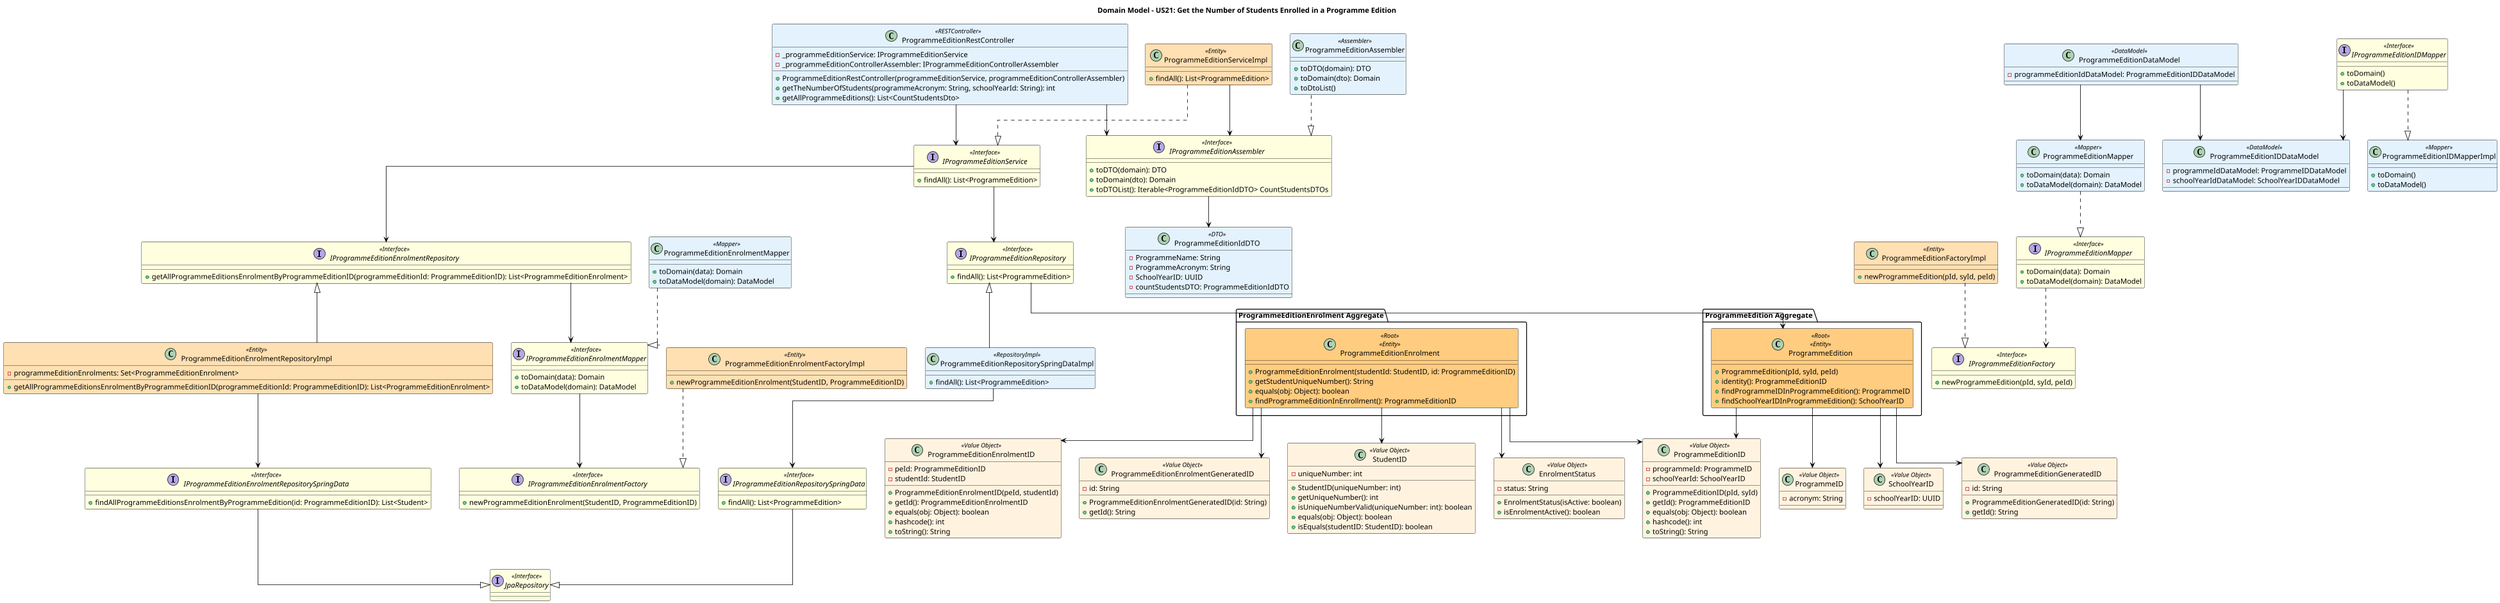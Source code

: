 @startuml DomainModel_US21_Compact

title Domain Model - US21: Get the Number of Students Enrolled in a Programme Edition
scale 0.8
skinparam linetype ortho
skinparam class {
  BackgroundColor<<Interface>> LightYellow
  BackgroundColor<<Value Object>> #FFF3E0
  BackgroundColor<<Entity>> #FFE0B2
  BackgroundColor<<Root>> #FFCC80
  BackgroundColor #E3F2FD
  ArrowColor Black
  BorderColor Black
}

' ============================
' CONTROLLER
' ============================
class ProgrammeEditionRestController <<RESTController>> {
  - _programmeEditionService: IProgrammeEditionService
  - _programmeEditionControllerAssembler: IProgrammeEditionControllerAssembler
  + ProgrammeEditionRestController(programmeEditionService, programmeEditionControllerAssembler)
  + getTheNumberOfStudents(programmeAcronym: String, schoolYearId: String): int
  + getAllProgrammeEditions(): List<CountStudentsDto>
}

' ============================
' AGGREGATES
' ============================
package "ProgrammeEditionEnrolment Aggregate" {
  class ProgrammeEditionEnrolment <<Root>> <<Entity>> {
    + ProgrammeEditionEnrolment(studentId: StudentID, id: ProgrammeEditionID)
    + getStudentUniqueNumber(): String
    + equals(obj: Object): boolean
    + findProgrammeEditionInEnrollment(): ProgrammeEditionID
  }
}

package "ProgrammeEdition Aggregate" {
  class ProgrammeEdition <<Root>> <<Entity>> {
    + ProgrammeEdition(pId, syId, peId)
    + identity(): ProgrammeEditionID
    + findProgrammeIDInProgrammeEdition(): ProgrammeID
    + findSchoolYearIDInProgrammeEdition(): SchoolYearID
  }
}

' ============================
' VALUE OBJECTS
' ============================
class ProgrammeEditionID <<Value Object>> {
  - programmeId: ProgrammeID
  - schoolYearId: SchoolYearID
  + ProgrammeEditionID(pId, syId)
  + getId(): ProgrammeEditionID
  + equals(obj: Object): boolean
  + hashcode(): int
  + toString(): String
}

class StudentID <<Value Object>> {
  - uniqueNumber: int
  + StudentID(uniqueNumber: int)
  + getUniqueNumber(): int
  + isUniqueNumberValid(uniqueNumber: int): boolean
  + equals(obj: Object): boolean
  + isEquals(studentID: StudentID): boolean
}

class EnrolmentStatus <<Value Object>> {
  - status: String
  + EnrolmentStatus(isActive: boolean)
  + isEnrolmentActive(): boolean
}

class ProgrammeID <<Value Object>> {
  - acronym: String
}

class SchoolYearID <<Value Object>> {
  - schoolYearID: UUID
}

class ProgrammeEditionEnrolmentID <<Value Object>> {
  - peId: ProgrammeEditionID
  - studentId: StudentID
  + ProgrammeEditionEnrolmentID(peId, studentId)
  + getId(): ProgrammeEditionEnrolmentID
  + equals(obj: Object): boolean
  + hashcode(): int
  + toString(): String
}

class ProgrammeEditionEnrolmentGeneratedID <<Value Object>> {
  - id: String
  + ProgrammeEditionEnrolmentGeneratedID(id: String)
  + getId(): String
}

class ProgrammeEditionGeneratedID <<Value Object>> {
  - id: String
  + ProgrammeEditionGeneratedID(id: String)
  + getId(): String
}

' ============================
' FACTORIES
' ============================
interface IProgrammeEditionEnrolmentFactory <<Interface>> {
  + newProgrammeEditionEnrolment(StudentID, ProgrammeEditionID)
}
class ProgrammeEditionEnrolmentFactoryImpl <<Entity>> {
  + newProgrammeEditionEnrolment(StudentID, ProgrammeEditionID)
}

interface IProgrammeEditionFactory <<Interface>> {
  + newProgrammeEdition(pId, syId, peId)
}
class ProgrammeEditionFactoryImpl <<Entity>> {
  + newProgrammeEdition(pId, syId, peId)
}

' ============================
' REPOSITORIES
' ============================
interface IProgrammeEditionRepository <<Interface>> {
  + findAll(): List<ProgrammeEdition>
}

interface IProgrammeEditionEnrolmentRepository <<Interface>> {
  + getAllProgrammeEditionsEnrolmentByProgrammeEditionID(programmeEditionId: ProgrammeEditionID): List<ProgrammeEditionEnrolment>
}

class ProgrammeEditionEnrolmentRepositoryImpl <<Entity>> {
  - programmeEditionEnrolments: Set<ProgrammeEditionEnrolment>
  + getAllProgrammeEditionsEnrolmentByProgrammeEditionID(programmeEditionId: ProgrammeEditionID): List<ProgrammeEditionEnrolment>
}

' ============================
' SERVICES
' ============================
interface IProgrammeEditionService <<Interface>> {
  + findAll(): List<ProgrammeEdition>
}
class ProgrammeEditionServiceImpl <<Entity>> {
  + findAll(): List<ProgrammeEdition>
}

' ============================
' MAPPERS
' ============================
interface IProgrammeEditionMapper <<Interface>> {
  + toDomain(data): Domain
  + toDataModel(domain): DataModel
}
class ProgrammeEditionMapper <<Mapper>> {
  + toDomain(data): Domain
  + toDataModel(domain): DataModel
}

interface IProgrammeEditionEnrolmentMapper <<Interface>> {
  + toDomain(data): Domain
  + toDataModel(domain): DataModel
}
class ProgrammeEditionEnrolmentMapper <<Mapper>> {
  + toDomain(data): Domain
  + toDataModel(domain): DataModel
}

interface IProgrammeEditionIDMapper <<Interface>> {
  + toDomain()
  + toDataModel()
}
class ProgrammeEditionIDMapperImpl <<Mapper>> {
  + toDomain()
  + toDataModel()
}

' ============================
' DATA MODELS
' ============================
class ProgrammeEditionDataModel <<DataModel>> {
  - programmeEditionIdDataModel: ProgrammeEditionIDDataModel
}
class ProgrammeEditionIDDataModel <<DataModel>> {
  - programmeIdDataModel: ProgrammeIDDataModel
  - schoolYearIdDataModel: SchoolYearIDDataModel
}

' ============================
' JPA REPOSITORIES
' ============================
interface JpaRepository <<Interface>> {}

interface IProgrammeEditionEnrolmentRepositorySpringData <<Interface>> {
  + findAllProgrammeEditionsEnrolmentByProgrammeEdition(id: ProgrammeEditionID): List<Student>
}

class ProgrammeEditionRepositorySpringDataImpl <<RepositoryImpl>> {
  + findAll(): List<ProgrammeEdition>
}
interface IProgrammeEditionRepositorySpringData <<Interface>> {
  + findAll(): List<ProgrammeEdition>
}

' ============================
' ASSEMBLER
' ============================
interface IProgrammeEditionAssembler <<Interface>> {
  + toDTO(domain): DTO
  + toDomain(dto): Domain
  + toDTOList(): Iterable<ProgrammeEditionIdDTO> CountStudentsDTOs
}
class ProgrammeEditionAssembler <<Assembler>> {
  + toDTO(domain): DTO
  + toDomain(dto): Domain
  + toDtoList()
}

' ============================
' DTO
' ============================
class ProgrammeEditionIdDTO <<DTO>> {
  - ProgrammeName: String
  - ProgrammeAcronym: String
  - SchoolYearID: UUID
  - countStudentsDTO: ProgrammeEditionIdDTO
}

' ============================
' RELATIONSHIPS
' ============================

ProgrammeEdition --> ProgrammeEditionID
ProgrammeEdition --> SchoolYearID
ProgrammeEdition --> ProgrammeID
ProgrammeEdition --> ProgrammeEditionGeneratedID

ProgrammeEditionEnrolment --> ProgrammeEditionID
ProgrammeEditionEnrolment --> StudentID
ProgrammeEditionEnrolment --> ProgrammeEditionEnrolmentID
ProgrammeEditionEnrolment --> EnrolmentStatus
ProgrammeEditionEnrolment --> ProgrammeEditionEnrolmentGeneratedID

ProgrammeEditionRestController --> IProgrammeEditionService

ProgrammeEditionRestController --> IProgrammeEditionAssembler
IProgrammeEditionAssembler --> ProgrammeEditionIdDTO

IProgrammeEditionEnrolmentRepository <|-- ProgrammeEditionEnrolmentRepositoryImpl
IProgrammeEditionService --> IProgrammeEditionEnrolmentRepository
ProgrammeEditionEnrolmentRepositoryImpl --> IProgrammeEditionEnrolmentRepositorySpringData
IProgrammeEditionEnrolmentRepositorySpringData --|> JpaRepository

ProgrammeEditionEnrolmentMapper ..|> IProgrammeEditionEnrolmentMapper
IProgrammeEditionEnrolmentRepository --> IProgrammeEditionEnrolmentMapper
ProgrammeEditionEnrolmentFactoryImpl ..|> IProgrammeEditionEnrolmentFactory
IProgrammeEditionEnrolmentMapper --> IProgrammeEditionEnrolmentFactory

IProgrammeEditionRepository <|-- ProgrammeEditionRepositorySpringDataImpl
ProgrammeEditionServiceImpl ..|> IProgrammeEditionService
IProgrammeEditionService --> IProgrammeEditionRepository
IProgrammeEditionRepository --> ProgrammeEdition
ProgrammeEditionRepositorySpringDataImpl --> IProgrammeEditionRepositorySpringData
IProgrammeEditionRepositorySpringData --|> JpaRepository

ProgrammeEditionMapper ..|> IProgrammeEditionMapper
ProgrammeEditionFactoryImpl ..|> IProgrammeEditionFactory
IProgrammeEditionMapper ..> IProgrammeEditionFactory

ProgrammeEditionAssembler ..|> IProgrammeEditionAssembler
ProgrammeEditionServiceImpl --> IProgrammeEditionAssembler
ProgrammeEditionDataModel --> ProgrammeEditionMapper
ProgrammeEditionDataModel --> ProgrammeEditionIDDataModel
IProgrammeEditionIDMapper --> ProgrammeEditionIDDataModel
IProgrammeEditionIDMapper ..|> ProgrammeEditionIDMapperImpl

@enduml
